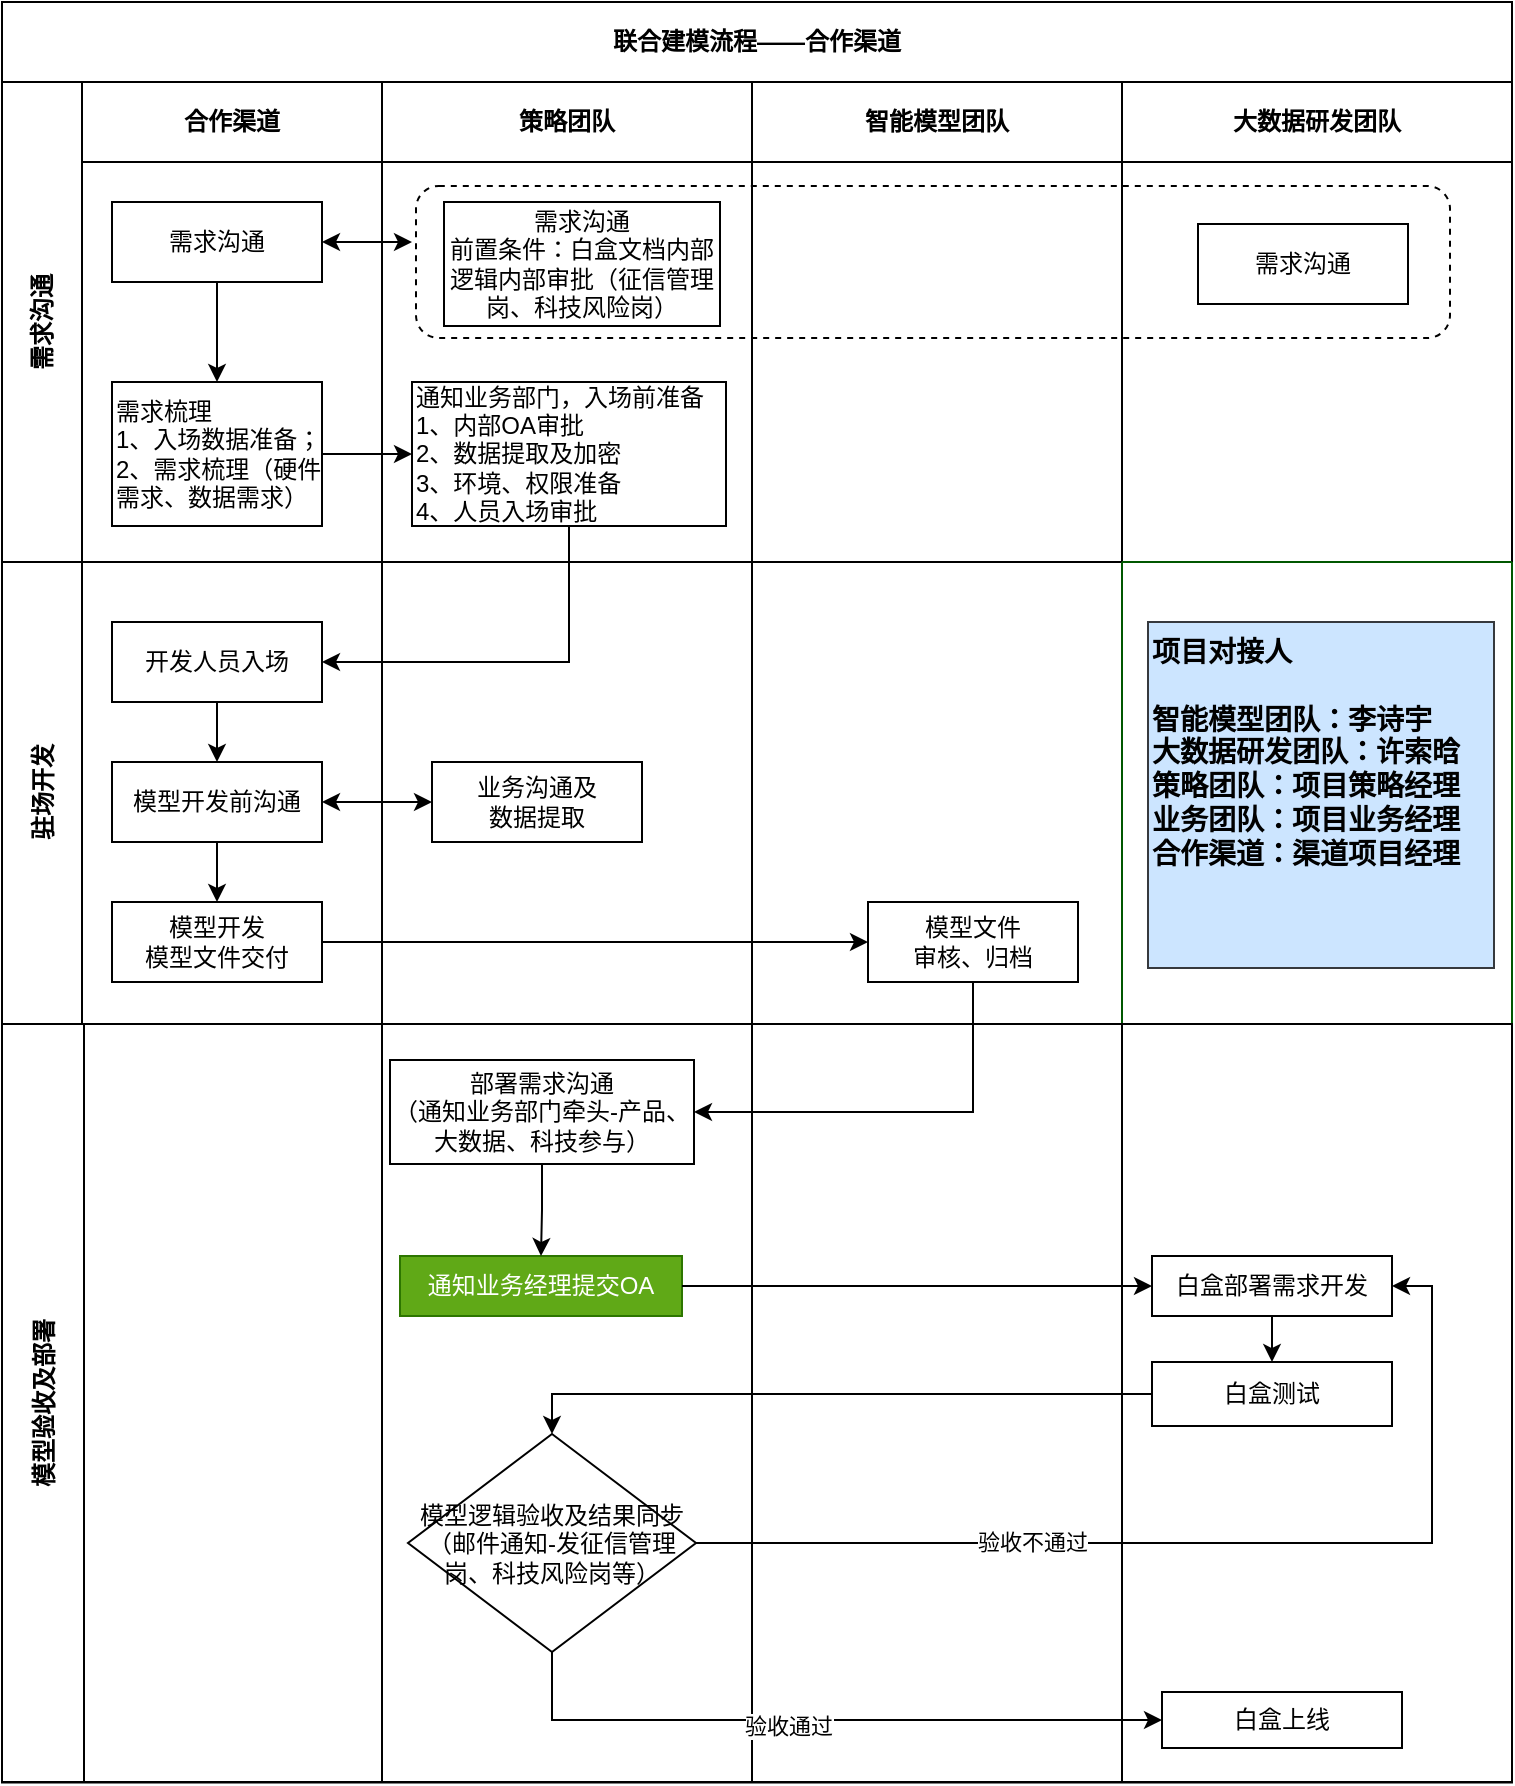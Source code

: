 <mxfile version="14.1.8" type="github" pages="2">
  <diagram id="9hgJzYPC9zcKJ9RrrAMs" name="合作渠道">
    <mxGraphModel dx="1117" dy="847" grid="0" gridSize="10" guides="1" tooltips="1" connect="1" arrows="1" fold="1" page="1" pageScale="1" pageWidth="827" pageHeight="1169" math="0" shadow="0">
      <root>
        <mxCell id="0" />
        <mxCell id="1" parent="0" />
        <mxCell id="ArWcl9WuuMD1pLtWOAH9-17" value="联合建模流程——合作渠道" style="shape=table;childLayout=tableLayout;rowLines=0;columnLines=0;startSize=40;html=1;whiteSpace=wrap;collapsible=0;recursiveResize=0;expand=0;pointerEvents=0;fontStyle=1;align=center;shadow=0;" parent="1" vertex="1">
          <mxGeometry x="36" y="31" width="755.0" height="890.21" as="geometry" />
        </mxCell>
        <mxCell id="ArWcl9WuuMD1pLtWOAH9-18" value="需求沟通" style="swimlane;horizontal=0;points=[[0,0.5],[1,0.5]];portConstraint=eastwest;startSize=40;html=1;whiteSpace=wrap;collapsible=0;recursiveResize=0;expand=0;pointerEvents=0;fontStyle=1" parent="ArWcl9WuuMD1pLtWOAH9-17" vertex="1">
          <mxGeometry y="40" width="755.0" height="240" as="geometry" />
        </mxCell>
        <mxCell id="ArWcl9WuuMD1pLtWOAH9-19" value="合作渠道" style="swimlane;connectable=0;startSize=40;html=1;whiteSpace=wrap;collapsible=0;recursiveResize=0;expand=0;pointerEvents=0;align=center;" parent="ArWcl9WuuMD1pLtWOAH9-18" vertex="1">
          <mxGeometry x="40" width="150" height="240" as="geometry" />
        </mxCell>
        <mxCell id="ArWcl9WuuMD1pLtWOAH9-33" value="需求沟通" style="rounded=0;whiteSpace=wrap;html=1;" parent="ArWcl9WuuMD1pLtWOAH9-19" vertex="1">
          <mxGeometry x="15" y="60" width="105" height="40" as="geometry" />
        </mxCell>
        <mxCell id="ArWcl9WuuMD1pLtWOAH9-39" value="需求梳理&lt;br&gt;1、入场数据准备；&lt;br&gt;2、需求梳理（硬件需求、数据需求）" style="rounded=0;whiteSpace=wrap;html=1;align=left;" parent="ArWcl9WuuMD1pLtWOAH9-19" vertex="1">
          <mxGeometry x="15" y="150" width="105" height="72" as="geometry" />
        </mxCell>
        <mxCell id="ArWcl9WuuMD1pLtWOAH9-40" value="" style="edgeStyle=orthogonalEdgeStyle;rounded=0;orthogonalLoop=1;jettySize=auto;html=1;" parent="ArWcl9WuuMD1pLtWOAH9-19" source="ArWcl9WuuMD1pLtWOAH9-33" target="ArWcl9WuuMD1pLtWOAH9-39" edge="1">
          <mxGeometry relative="1" as="geometry" />
        </mxCell>
        <mxCell id="ArWcl9WuuMD1pLtWOAH9-20" value="策略团队" style="swimlane;connectable=0;startSize=40;html=1;whiteSpace=wrap;collapsible=0;recursiveResize=0;expand=0;pointerEvents=0;" parent="ArWcl9WuuMD1pLtWOAH9-18" vertex="1">
          <mxGeometry x="190" width="185" height="240" as="geometry" />
        </mxCell>
        <mxCell id="FxyRJ-bh_BtQ1zD9YqAB-1" value="" style="rounded=1;whiteSpace=wrap;html=1;shadow=0;dashed=1;gradientColor=none;fontFamily=Helvetica;fontSize=14;fontColor=#000000;align=left;" vertex="1" parent="ArWcl9WuuMD1pLtWOAH9-20">
          <mxGeometry x="17" y="52" width="517" height="76" as="geometry" />
        </mxCell>
        <mxCell id="ArWcl9WuuMD1pLtWOAH9-34" value="需求沟通&lt;br&gt;前置条件：白盒文档内部逻辑内部审批（征信管理岗、科技风险岗）" style="whiteSpace=wrap;html=1;rounded=0;" parent="ArWcl9WuuMD1pLtWOAH9-20" vertex="1">
          <mxGeometry x="31" y="60" width="138" height="62" as="geometry" />
        </mxCell>
        <mxCell id="ArWcl9WuuMD1pLtWOAH9-38" value="" style="endArrow=classic;startArrow=classic;html=1;exitX=1;exitY=0.5;exitDx=0;exitDy=0;" parent="ArWcl9WuuMD1pLtWOAH9-20" source="ArWcl9WuuMD1pLtWOAH9-33" edge="1">
          <mxGeometry width="50" height="50" relative="1" as="geometry">
            <mxPoint x="-35" y="130" as="sourcePoint" />
            <mxPoint x="15" y="80" as="targetPoint" />
          </mxGeometry>
        </mxCell>
        <mxCell id="ArWcl9WuuMD1pLtWOAH9-41" value="通知业务部门，&lt;span&gt;入场前准备&lt;/span&gt;&lt;br&gt;&lt;span&gt;1、内部OA审批&lt;/span&gt;&lt;br&gt;&lt;span&gt;2、数据提取及加密&lt;/span&gt;&lt;br&gt;&lt;span&gt;3、环境、权限准备&lt;/span&gt;&lt;br&gt;&lt;span&gt;4、人员入场审批&lt;/span&gt;" style="whiteSpace=wrap;html=1;rounded=0;align=left;" parent="ArWcl9WuuMD1pLtWOAH9-20" vertex="1">
          <mxGeometry x="15" y="150" width="157" height="72" as="geometry" />
        </mxCell>
        <mxCell id="ArWcl9WuuMD1pLtWOAH9-21" value="智能模型团队" style="swimlane;connectable=0;startSize=40;html=1;whiteSpace=wrap;collapsible=0;recursiveResize=0;expand=0;pointerEvents=0;" parent="ArWcl9WuuMD1pLtWOAH9-18" vertex="1">
          <mxGeometry x="375" width="185" height="240" as="geometry" />
        </mxCell>
        <mxCell id="ArWcl9WuuMD1pLtWOAH9-30" value="大数据研发团队" style="swimlane;connectable=0;startSize=40;html=1;whiteSpace=wrap;collapsible=0;recursiveResize=0;expand=0;pointerEvents=0;" parent="ArWcl9WuuMD1pLtWOAH9-18" vertex="1">
          <mxGeometry x="560" width="195" height="240" as="geometry" />
        </mxCell>
        <mxCell id="9e1XwgpvldFnGJJ7p9tm-1" value="需求沟通" style="rounded=0;whiteSpace=wrap;html=1;" vertex="1" parent="ArWcl9WuuMD1pLtWOAH9-30">
          <mxGeometry x="38" y="71" width="105" height="40" as="geometry" />
        </mxCell>
        <mxCell id="8gD1_Wheg0cguftqdnpY-1" style="edgeStyle=orthogonalEdgeStyle;rounded=0;orthogonalLoop=1;jettySize=auto;html=1;exitX=1;exitY=0.5;exitDx=0;exitDy=0;entryX=0;entryY=0.5;entryDx=0;entryDy=0;" parent="ArWcl9WuuMD1pLtWOAH9-18" source="ArWcl9WuuMD1pLtWOAH9-39" target="ArWcl9WuuMD1pLtWOAH9-41" edge="1">
          <mxGeometry relative="1" as="geometry" />
        </mxCell>
        <mxCell id="ArWcl9WuuMD1pLtWOAH9-22" value="驻场开发" style="swimlane;horizontal=0;points=[[0,0.5],[1,0.5]];portConstraint=eastwest;startSize=40;html=1;whiteSpace=wrap;collapsible=0;recursiveResize=0;expand=0;pointerEvents=0;" parent="ArWcl9WuuMD1pLtWOAH9-17" vertex="1">
          <mxGeometry y="280" width="755.0" height="231" as="geometry" />
        </mxCell>
        <mxCell id="ArWcl9WuuMD1pLtWOAH9-23" value="" style="swimlane;connectable=0;startSize=0;html=1;whiteSpace=wrap;collapsible=0;recursiveResize=0;expand=0;pointerEvents=0;" parent="ArWcl9WuuMD1pLtWOAH9-22" vertex="1">
          <mxGeometry x="40" width="150" height="231" as="geometry" />
        </mxCell>
        <mxCell id="ArWcl9WuuMD1pLtWOAH9-44" value="开发人员入场" style="rounded=0;whiteSpace=wrap;html=1;" parent="ArWcl9WuuMD1pLtWOAH9-23" vertex="1">
          <mxGeometry x="15" y="30" width="105" height="40" as="geometry" />
        </mxCell>
        <mxCell id="ArWcl9WuuMD1pLtWOAH9-46" value="模型开发前沟通" style="rounded=0;whiteSpace=wrap;html=1;" parent="ArWcl9WuuMD1pLtWOAH9-23" vertex="1">
          <mxGeometry x="15" y="100" width="105" height="40" as="geometry" />
        </mxCell>
        <mxCell id="ArWcl9WuuMD1pLtWOAH9-47" value="" style="edgeStyle=orthogonalEdgeStyle;rounded=0;orthogonalLoop=1;jettySize=auto;html=1;" parent="ArWcl9WuuMD1pLtWOAH9-23" source="ArWcl9WuuMD1pLtWOAH9-44" target="ArWcl9WuuMD1pLtWOAH9-46" edge="1">
          <mxGeometry relative="1" as="geometry" />
        </mxCell>
        <mxCell id="ArWcl9WuuMD1pLtWOAH9-51" value="模型开发&lt;br&gt;模型文件交付" style="rounded=0;whiteSpace=wrap;html=1;" parent="ArWcl9WuuMD1pLtWOAH9-23" vertex="1">
          <mxGeometry x="15" y="170" width="105" height="40" as="geometry" />
        </mxCell>
        <mxCell id="ArWcl9WuuMD1pLtWOAH9-52" value="" style="edgeStyle=orthogonalEdgeStyle;rounded=0;orthogonalLoop=1;jettySize=auto;html=1;" parent="ArWcl9WuuMD1pLtWOAH9-23" source="ArWcl9WuuMD1pLtWOAH9-46" target="ArWcl9WuuMD1pLtWOAH9-51" edge="1">
          <mxGeometry relative="1" as="geometry" />
        </mxCell>
        <mxCell id="vp-XhyvQF6kYAxbwb8Vp-2" value="" style="endArrow=classic;startArrow=classic;html=1;entryX=0;entryY=0.5;entryDx=0;entryDy=0;" parent="ArWcl9WuuMD1pLtWOAH9-23" target="ArWcl9WuuMD1pLtWOAH9-48" edge="1">
          <mxGeometry width="50" height="50" relative="1" as="geometry">
            <mxPoint x="120" y="120" as="sourcePoint" />
            <mxPoint x="162.5" y="121.5" as="targetPoint" />
          </mxGeometry>
        </mxCell>
        <mxCell id="ArWcl9WuuMD1pLtWOAH9-24" value="" style="swimlane;connectable=0;startSize=0;html=1;whiteSpace=wrap;collapsible=0;recursiveResize=0;expand=0;pointerEvents=0;" parent="ArWcl9WuuMD1pLtWOAH9-22" vertex="1">
          <mxGeometry x="190" width="185" height="231" as="geometry" />
        </mxCell>
        <mxCell id="ArWcl9WuuMD1pLtWOAH9-48" value="业务沟通及&lt;br&gt;数据提取" style="rounded=0;whiteSpace=wrap;html=1;" parent="ArWcl9WuuMD1pLtWOAH9-24" vertex="1">
          <mxGeometry x="25" y="100" width="105" height="40" as="geometry" />
        </mxCell>
        <mxCell id="ArWcl9WuuMD1pLtWOAH9-25" value="" style="swimlane;connectable=0;startSize=0;html=1;whiteSpace=wrap;collapsible=0;recursiveResize=0;expand=0;pointerEvents=0;" parent="ArWcl9WuuMD1pLtWOAH9-22" vertex="1">
          <mxGeometry x="375" width="185" height="231" as="geometry" />
        </mxCell>
        <mxCell id="wQqKM7klkEryC-xwEKy5-1" value="模型文件&lt;br&gt;审核、归档" style="rounded=0;whiteSpace=wrap;html=1;" vertex="1" parent="ArWcl9WuuMD1pLtWOAH9-25">
          <mxGeometry x="58" y="170" width="105" height="40" as="geometry" />
        </mxCell>
        <mxCell id="ArWcl9WuuMD1pLtWOAH9-31" style="swimlane;connectable=0;startSize=0;html=1;whiteSpace=wrap;collapsible=0;recursiveResize=0;expand=0;pointerEvents=0;align=left;fillColor=#008a00;strokeColor=#005700;fontColor=#ffffff;" parent="ArWcl9WuuMD1pLtWOAH9-22" vertex="1">
          <mxGeometry x="560" width="195" height="231" as="geometry" />
        </mxCell>
        <mxCell id="zKAwyneNhnGdgwdy4VWT-1" value="项目对接人&lt;br&gt;&lt;br&gt;智能模型团队：李诗宇&lt;br&gt;大数据研发团队：许索晗&lt;br&gt;策略团队：项目策略经理&lt;br style=&quot;font-size: 14px&quot;&gt;业务团队：项目业务经理&lt;br&gt;合作渠道：渠道项目经理" style="whiteSpace=wrap;html=1;aspect=fixed;align=left;verticalAlign=top;fontSize=14;fillColor=#cce5ff;strokeColor=#36393d;fontStyle=1;fontFamily=Helvetica;" vertex="1" parent="ArWcl9WuuMD1pLtWOAH9-31">
          <mxGeometry x="13" y="30" width="173" height="173" as="geometry" />
        </mxCell>
        <mxCell id="wQqKM7klkEryC-xwEKy5-2" value="" style="edgeStyle=orthogonalEdgeStyle;rounded=0;orthogonalLoop=1;jettySize=auto;html=1;" edge="1" parent="ArWcl9WuuMD1pLtWOAH9-22" source="ArWcl9WuuMD1pLtWOAH9-51" target="wQqKM7klkEryC-xwEKy5-1">
          <mxGeometry relative="1" as="geometry" />
        </mxCell>
        <mxCell id="ArWcl9WuuMD1pLtWOAH9-26" value="模型验收及部署" style="swimlane;horizontal=0;points=[[0,0.5],[1,0.5]];portConstraint=eastwest;startSize=41;html=1;whiteSpace=wrap;collapsible=0;recursiveResize=0;expand=0;pointerEvents=0;" parent="ArWcl9WuuMD1pLtWOAH9-17" vertex="1">
          <mxGeometry y="511" width="755.0" height="379" as="geometry" />
        </mxCell>
        <mxCell id="ArWcl9WuuMD1pLtWOAH9-27" value="" style="swimlane;connectable=0;startSize=0;html=1;whiteSpace=wrap;collapsible=0;recursiveResize=0;expand=0;pointerEvents=0;" parent="ArWcl9WuuMD1pLtWOAH9-26" vertex="1">
          <mxGeometry x="41" width="149" height="379" as="geometry" />
        </mxCell>
        <mxCell id="ArWcl9WuuMD1pLtWOAH9-28" value="" style="swimlane;connectable=0;startSize=0;html=1;whiteSpace=wrap;collapsible=0;recursiveResize=0;expand=0;pointerEvents=0;" parent="ArWcl9WuuMD1pLtWOAH9-26" vertex="1">
          <mxGeometry x="190" width="185" height="379" as="geometry" />
        </mxCell>
        <mxCell id="YY8DEFkTCSWvvJFTgVmC-1" value="通知业务经理提交OA" style="whiteSpace=wrap;html=1;rounded=0;fillColor=#60a917;strokeColor=#2D7600;fontColor=#ffffff;" parent="ArWcl9WuuMD1pLtWOAH9-28" vertex="1">
          <mxGeometry x="9" y="116" width="141" height="30" as="geometry" />
        </mxCell>
        <mxCell id="VrXUd9B--ijc8_T5kiMZ-1" value="模型逻辑验收及结果同步（邮件通知-发征信管理岗、科技风险岗等）" style="rhombus;whiteSpace=wrap;html=1;align=center;" parent="ArWcl9WuuMD1pLtWOAH9-28" vertex="1">
          <mxGeometry x="13" y="205" width="144" height="109" as="geometry" />
        </mxCell>
        <mxCell id="wQqKM7klkEryC-xwEKy5-5" style="edgeStyle=orthogonalEdgeStyle;rounded=0;orthogonalLoop=1;jettySize=auto;html=1;" edge="1" parent="ArWcl9WuuMD1pLtWOAH9-28" source="wQqKM7klkEryC-xwEKy5-3" target="YY8DEFkTCSWvvJFTgVmC-1">
          <mxGeometry relative="1" as="geometry" />
        </mxCell>
        <mxCell id="wQqKM7klkEryC-xwEKy5-3" value="部署需求沟通&lt;br&gt;（通知业务部门牵头-产品、大数据、科技参与）" style="rounded=0;whiteSpace=wrap;html=1;" vertex="1" parent="ArWcl9WuuMD1pLtWOAH9-28">
          <mxGeometry x="4" y="18" width="152" height="52" as="geometry" />
        </mxCell>
        <mxCell id="ArWcl9WuuMD1pLtWOAH9-29" value="" style="swimlane;connectable=0;startSize=0;html=1;whiteSpace=wrap;collapsible=0;recursiveResize=0;expand=0;pointerEvents=0;" parent="ArWcl9WuuMD1pLtWOAH9-26" vertex="1">
          <mxGeometry x="375" width="185" height="379" as="geometry" />
        </mxCell>
        <mxCell id="ArWcl9WuuMD1pLtWOAH9-32" style="swimlane;connectable=0;startSize=0;html=1;whiteSpace=wrap;collapsible=0;recursiveResize=0;expand=0;pointerEvents=0;" parent="ArWcl9WuuMD1pLtWOAH9-26" vertex="1">
          <mxGeometry x="560" width="195" height="379" as="geometry" />
        </mxCell>
        <mxCell id="ArWcl9WuuMD1pLtWOAH9-61" value="白盒部署需求开发" style="whiteSpace=wrap;html=1;rounded=0;" parent="ArWcl9WuuMD1pLtWOAH9-32" vertex="1">
          <mxGeometry x="15" y="116" width="120" height="30" as="geometry" />
        </mxCell>
        <mxCell id="ArWcl9WuuMD1pLtWOAH9-63" value="白盒测试&lt;br&gt;" style="whiteSpace=wrap;html=1;rounded=0;" parent="ArWcl9WuuMD1pLtWOAH9-32" vertex="1">
          <mxGeometry x="15" y="169" width="120" height="32" as="geometry" />
        </mxCell>
        <mxCell id="ArWcl9WuuMD1pLtWOAH9-64" value="" style="edgeStyle=orthogonalEdgeStyle;rounded=0;orthogonalLoop=1;jettySize=auto;html=1;" parent="ArWcl9WuuMD1pLtWOAH9-32" source="ArWcl9WuuMD1pLtWOAH9-61" target="ArWcl9WuuMD1pLtWOAH9-63" edge="1">
          <mxGeometry relative="1" as="geometry" />
        </mxCell>
        <mxCell id="ArWcl9WuuMD1pLtWOAH9-67" value="白盒上线" style="whiteSpace=wrap;html=1;rounded=0;" parent="ArWcl9WuuMD1pLtWOAH9-32" vertex="1">
          <mxGeometry x="20" y="334" width="120" height="28" as="geometry" />
        </mxCell>
        <mxCell id="ArWcl9WuuMD1pLtWOAH9-62" value="" style="edgeStyle=orthogonalEdgeStyle;rounded=0;orthogonalLoop=1;jettySize=auto;html=1;entryX=0;entryY=0.5;entryDx=0;entryDy=0;exitX=1;exitY=0.5;exitDx=0;exitDy=0;" parent="ArWcl9WuuMD1pLtWOAH9-26" source="YY8DEFkTCSWvvJFTgVmC-1" target="ArWcl9WuuMD1pLtWOAH9-61" edge="1">
          <mxGeometry relative="1" as="geometry">
            <mxPoint x="334" y="150" as="sourcePoint" />
          </mxGeometry>
        </mxCell>
        <mxCell id="iTxdWwxeY5So2gBj8Yz0-4" style="edgeStyle=orthogonalEdgeStyle;rounded=0;orthogonalLoop=1;jettySize=auto;html=1;entryX=0;entryY=0.5;entryDx=0;entryDy=0;exitX=0.5;exitY=1;exitDx=0;exitDy=0;" parent="ArWcl9WuuMD1pLtWOAH9-26" source="VrXUd9B--ijc8_T5kiMZ-1" target="ArWcl9WuuMD1pLtWOAH9-67" edge="1">
          <mxGeometry relative="1" as="geometry">
            <mxPoint x="407.5" y="312" as="sourcePoint" />
          </mxGeometry>
        </mxCell>
        <mxCell id="iTxdWwxeY5So2gBj8Yz0-7" value="验收通过" style="edgeLabel;html=1;align=center;verticalAlign=middle;resizable=0;points=[];" parent="iTxdWwxeY5So2gBj8Yz0-4" vertex="1" connectable="0">
          <mxGeometry x="-0.106" y="-3" relative="1" as="geometry">
            <mxPoint as="offset" />
          </mxGeometry>
        </mxCell>
        <mxCell id="iTxdWwxeY5So2gBj8Yz0-5" style="edgeStyle=orthogonalEdgeStyle;rounded=0;orthogonalLoop=1;jettySize=auto;html=1;exitX=1;exitY=0.5;exitDx=0;exitDy=0;entryX=1;entryY=0.5;entryDx=0;entryDy=0;" parent="ArWcl9WuuMD1pLtWOAH9-26" source="VrXUd9B--ijc8_T5kiMZ-1" target="ArWcl9WuuMD1pLtWOAH9-61" edge="1">
          <mxGeometry relative="1" as="geometry" />
        </mxCell>
        <mxCell id="iTxdWwxeY5So2gBj8Yz0-6" value="验收不通过" style="edgeLabel;html=1;align=center;verticalAlign=middle;resizable=0;points=[];" parent="iTxdWwxeY5So2gBj8Yz0-5" vertex="1" connectable="0">
          <mxGeometry x="-0.349" y="1" relative="1" as="geometry">
            <mxPoint as="offset" />
          </mxGeometry>
        </mxCell>
        <mxCell id="xfbGO9hfJ4AJTa00Cf4j-1" style="edgeStyle=orthogonalEdgeStyle;rounded=0;orthogonalLoop=1;jettySize=auto;html=1;entryX=0.5;entryY=0;entryDx=0;entryDy=0;fontFamily=Helvetica;fontSize=14;fontColor=#000000;" edge="1" parent="ArWcl9WuuMD1pLtWOAH9-26" source="ArWcl9WuuMD1pLtWOAH9-63" target="VrXUd9B--ijc8_T5kiMZ-1">
          <mxGeometry relative="1" as="geometry" />
        </mxCell>
        <mxCell id="vp-XhyvQF6kYAxbwb8Vp-1" style="edgeStyle=orthogonalEdgeStyle;rounded=0;orthogonalLoop=1;jettySize=auto;html=1;exitX=0.5;exitY=1;exitDx=0;exitDy=0;entryX=1;entryY=0.5;entryDx=0;entryDy=0;" parent="ArWcl9WuuMD1pLtWOAH9-17" source="ArWcl9WuuMD1pLtWOAH9-41" target="ArWcl9WuuMD1pLtWOAH9-44" edge="1">
          <mxGeometry relative="1" as="geometry" />
        </mxCell>
        <mxCell id="ArWcl9WuuMD1pLtWOAH9-54" value="" style="edgeStyle=orthogonalEdgeStyle;rounded=0;orthogonalLoop=1;jettySize=auto;html=1;exitX=0.5;exitY=1;exitDx=0;exitDy=0;entryX=1;entryY=0.5;entryDx=0;entryDy=0;" parent="ArWcl9WuuMD1pLtWOAH9-17" source="wQqKM7klkEryC-xwEKy5-1" target="wQqKM7klkEryC-xwEKy5-3" edge="1">
          <mxGeometry relative="1" as="geometry">
            <mxPoint x="255" y="680" as="targetPoint" />
          </mxGeometry>
        </mxCell>
      </root>
    </mxGraphModel>
  </diagram>
  <diagram name="三方" id="86PxQM58uB2Q3ptGZd8X">
    <mxGraphModel dx="1452" dy="738" grid="0" gridSize="10" guides="1" tooltips="1" connect="1" arrows="1" fold="1" page="1" pageScale="1" pageWidth="827" pageHeight="1169" math="0" shadow="0">
      <root>
        <mxCell id="wBUEtHGvzGpiYf_AuA1c-0" />
        <mxCell id="wBUEtHGvzGpiYf_AuA1c-1" parent="wBUEtHGvzGpiYf_AuA1c-0" />
        <mxCell id="wBUEtHGvzGpiYf_AuA1c-2" value="联合建模流程——三方数据" style="shape=table;childLayout=tableLayout;rowLines=0;columnLines=0;startSize=40;html=1;whiteSpace=wrap;collapsible=0;recursiveResize=0;expand=0;pointerEvents=0;fontStyle=1;align=center;" parent="wBUEtHGvzGpiYf_AuA1c-1" vertex="1">
          <mxGeometry x="28" y="19" width="780.5" height="1093.721" as="geometry" />
        </mxCell>
        <mxCell id="wBUEtHGvzGpiYf_AuA1c-3" value="需求沟通" style="swimlane;horizontal=0;points=[[0,0.5],[1,0.5]];portConstraint=eastwest;startSize=40;html=1;whiteSpace=wrap;collapsible=0;recursiveResize=0;expand=0;pointerEvents=0;fontStyle=1" parent="wBUEtHGvzGpiYf_AuA1c-2" vertex="1">
          <mxGeometry y="40" width="780.5" height="232" as="geometry" />
        </mxCell>
        <mxCell id="wBUEtHGvzGpiYf_AuA1c-4" value="三方数据" style="swimlane;connectable=0;startSize=40;html=1;whiteSpace=wrap;collapsible=0;recursiveResize=0;expand=0;pointerEvents=0;" parent="wBUEtHGvzGpiYf_AuA1c-3" vertex="1">
          <mxGeometry x="40" width="167" height="232" as="geometry" />
        </mxCell>
        <mxCell id="wBUEtHGvzGpiYf_AuA1c-5" value="需求沟通" style="rounded=0;whiteSpace=wrap;html=1;" parent="wBUEtHGvzGpiYf_AuA1c-4" vertex="1">
          <mxGeometry x="15" y="60" width="129" height="40" as="geometry" />
        </mxCell>
        <mxCell id="wBUEtHGvzGpiYf_AuA1c-6" value="需求梳理&lt;br&gt;1、数据需求（数据量、数据字段、数据区间）&lt;br&gt;2、硬件要求（环境、系统配置）" style="rounded=0;whiteSpace=wrap;html=1;align=left;" parent="wBUEtHGvzGpiYf_AuA1c-4" vertex="1">
          <mxGeometry x="7.5" y="136" width="143.5" height="78" as="geometry" />
        </mxCell>
        <mxCell id="wBUEtHGvzGpiYf_AuA1c-7" value="" style="edgeStyle=orthogonalEdgeStyle;rounded=0;orthogonalLoop=1;jettySize=auto;html=1;" parent="wBUEtHGvzGpiYf_AuA1c-4" source="wBUEtHGvzGpiYf_AuA1c-5" target="wBUEtHGvzGpiYf_AuA1c-6" edge="1">
          <mxGeometry relative="1" as="geometry" />
        </mxCell>
        <mxCell id="wBUEtHGvzGpiYf_AuA1c-8" value="策略团队" style="swimlane;connectable=0;startSize=40;html=1;whiteSpace=wrap;collapsible=0;recursiveResize=0;expand=0;pointerEvents=0;" parent="wBUEtHGvzGpiYf_AuA1c-3" vertex="1">
          <mxGeometry x="207" width="204" height="232" as="geometry" />
        </mxCell>
        <mxCell id="wBUEtHGvzGpiYf_AuA1c-9" value="需求沟通&lt;br&gt;（确定建模样本、oot样本等）" style="whiteSpace=wrap;html=1;rounded=0;" parent="wBUEtHGvzGpiYf_AuA1c-8" vertex="1">
          <mxGeometry x="37" y="60" width="291" height="38" as="geometry" />
        </mxCell>
        <mxCell id="wBUEtHGvzGpiYf_AuA1c-11" value="入场前准备&lt;br&gt;1、内部OA审批&lt;br&gt;2、数据提取及加密&lt;br&gt;3、环境、权限准备&lt;br&gt;4、人员入场审批" style="whiteSpace=wrap;html=1;rounded=0;align=left;" parent="wBUEtHGvzGpiYf_AuA1c-8" vertex="1">
          <mxGeometry x="15" y="140" width="115" height="70" as="geometry" />
        </mxCell>
        <mxCell id="wBUEtHGvzGpiYf_AuA1c-13" value="智能模型团队" style="swimlane;connectable=0;startSize=40;html=1;whiteSpace=wrap;collapsible=0;recursiveResize=0;expand=0;pointerEvents=0;" parent="wBUEtHGvzGpiYf_AuA1c-3" vertex="1">
          <mxGeometry x="411" width="168" height="232" as="geometry" />
        </mxCell>
        <mxCell id="wBUEtHGvzGpiYf_AuA1c-14" value="大数据研发团队" style="swimlane;connectable=0;startSize=40;html=1;whiteSpace=wrap;collapsible=0;recursiveResize=0;expand=0;pointerEvents=0;" parent="wBUEtHGvzGpiYf_AuA1c-3" vertex="1">
          <mxGeometry x="579" width="202" height="232" as="geometry" />
        </mxCell>
        <mxCell id="oFUyrTTEhxWyp4quwp96-0" value="项目对接人&lt;br&gt;&lt;br style=&quot;font-size: 14px&quot;&gt;&lt;br style=&quot;font-size: 14px&quot;&gt;智能模型团队：李诗宇&lt;br style=&quot;font-size: 14px&quot;&gt;大数据研发团队：许索晗&lt;br&gt;策略团队：项目策略经理&lt;br&gt;三方数据：厂商项目经理" style="whiteSpace=wrap;html=1;aspect=fixed;align=left;verticalAlign=top;fontSize=14;fillColor=#cce5ff;strokeColor=#36393d;fontStyle=1" vertex="1" parent="wBUEtHGvzGpiYf_AuA1c-14">
          <mxGeometry x="15" y="52" width="175" height="175" as="geometry" />
        </mxCell>
        <mxCell id="GBaSO3VjDCnRQ0Q_XL8A-0" style="edgeStyle=orthogonalEdgeStyle;rounded=0;orthogonalLoop=1;jettySize=auto;html=1;exitX=1;exitY=0.5;exitDx=0;exitDy=0;entryX=0;entryY=0.5;entryDx=0;entryDy=0;" parent="wBUEtHGvzGpiYf_AuA1c-3" source="wBUEtHGvzGpiYf_AuA1c-6" target="wBUEtHGvzGpiYf_AuA1c-11" edge="1">
          <mxGeometry relative="1" as="geometry" />
        </mxCell>
        <mxCell id="wBUEtHGvzGpiYf_AuA1c-10" value="" style="endArrow=classic;startArrow=classic;html=1;exitX=1;exitY=0.5;exitDx=0;exitDy=0;" parent="wBUEtHGvzGpiYf_AuA1c-3" source="wBUEtHGvzGpiYf_AuA1c-5" edge="1" target="wBUEtHGvzGpiYf_AuA1c-9">
          <mxGeometry width="50" height="50" relative="1" as="geometry">
            <mxPoint x="172" y="130" as="sourcePoint" />
            <mxPoint x="222" y="80" as="targetPoint" />
          </mxGeometry>
        </mxCell>
        <mxCell id="wBUEtHGvzGpiYf_AuA1c-15" value="驻场开发" style="swimlane;horizontal=0;points=[[0,0.5],[1,0.5]];portConstraint=eastwest;startSize=40;html=1;whiteSpace=wrap;collapsible=0;recursiveResize=0;expand=0;pointerEvents=0;" parent="wBUEtHGvzGpiYf_AuA1c-2" vertex="1">
          <mxGeometry y="272" width="780.5" height="256" as="geometry" />
        </mxCell>
        <mxCell id="wBUEtHGvzGpiYf_AuA1c-16" value="" style="swimlane;connectable=0;startSize=0;html=1;whiteSpace=wrap;collapsible=0;recursiveResize=0;expand=0;pointerEvents=0;" parent="wBUEtHGvzGpiYf_AuA1c-15" vertex="1">
          <mxGeometry x="40" width="167" height="256" as="geometry" />
        </mxCell>
        <mxCell id="wBUEtHGvzGpiYf_AuA1c-17" value="开发人员入场" style="rounded=0;whiteSpace=wrap;html=1;" parent="wBUEtHGvzGpiYf_AuA1c-16" vertex="1">
          <mxGeometry x="15" y="17" width="105" height="40" as="geometry" />
        </mxCell>
        <mxCell id="eJqvJ1Li5Jl-So1H4Xrc-4" style="edgeStyle=orthogonalEdgeStyle;rounded=0;orthogonalLoop=1;jettySize=auto;html=1;exitX=0.5;exitY=1;exitDx=0;exitDy=0;entryX=0.5;entryY=0;entryDx=0;entryDy=0;" parent="wBUEtHGvzGpiYf_AuA1c-16" source="wBUEtHGvzGpiYf_AuA1c-18" target="eJqvJ1Li5Jl-So1H4Xrc-3" edge="1">
          <mxGeometry relative="1" as="geometry" />
        </mxCell>
        <mxCell id="wBUEtHGvzGpiYf_AuA1c-18" value="模型开发前沟通" style="rounded=0;whiteSpace=wrap;html=1;" parent="wBUEtHGvzGpiYf_AuA1c-16" vertex="1">
          <mxGeometry x="15" y="82" width="105" height="33" as="geometry" />
        </mxCell>
        <mxCell id="wBUEtHGvzGpiYf_AuA1c-19" value="" style="edgeStyle=orthogonalEdgeStyle;rounded=0;orthogonalLoop=1;jettySize=auto;html=1;" parent="wBUEtHGvzGpiYf_AuA1c-16" source="wBUEtHGvzGpiYf_AuA1c-17" target="wBUEtHGvzGpiYf_AuA1c-18" edge="1">
          <mxGeometry relative="1" as="geometry" />
        </mxCell>
        <mxCell id="wBUEtHGvzGpiYf_AuA1c-20" value="模型开发及&lt;br&gt;提交验收" style="rounded=0;whiteSpace=wrap;html=1;" parent="wBUEtHGvzGpiYf_AuA1c-16" vertex="1">
          <mxGeometry x="13" y="211" width="105" height="34" as="geometry" />
        </mxCell>
        <mxCell id="wBUEtHGvzGpiYf_AuA1c-59" value="" style="endArrow=classic;startArrow=classic;html=1;entryX=0;entryY=0.5;entryDx=0;entryDy=0;" parent="wBUEtHGvzGpiYf_AuA1c-16" target="wBUEtHGvzGpiYf_AuA1c-23" edge="1">
          <mxGeometry width="50" height="50" relative="1" as="geometry">
            <mxPoint x="120" y="101" as="sourcePoint" />
            <mxPoint x="170" y="52" as="targetPoint" />
          </mxGeometry>
        </mxCell>
        <mxCell id="eJqvJ1Li5Jl-So1H4Xrc-3" value="模型开发设计文档" style="rounded=0;whiteSpace=wrap;html=1;" parent="wBUEtHGvzGpiYf_AuA1c-16" vertex="1">
          <mxGeometry x="15" y="145" width="105" height="31" as="geometry" />
        </mxCell>
        <mxCell id="wBUEtHGvzGpiYf_AuA1c-22" value="" style="swimlane;connectable=0;startSize=0;html=1;whiteSpace=wrap;collapsible=0;recursiveResize=0;expand=0;pointerEvents=0;" parent="wBUEtHGvzGpiYf_AuA1c-15" vertex="1">
          <mxGeometry x="207" width="204" height="256" as="geometry" />
        </mxCell>
        <mxCell id="wBUEtHGvzGpiYf_AuA1c-23" value="业务数据沟通&lt;br&gt;及数据提取" style="rounded=0;whiteSpace=wrap;html=1;" parent="wBUEtHGvzGpiYf_AuA1c-22" vertex="1">
          <mxGeometry x="25" y="85" width="105" height="32" as="geometry" />
        </mxCell>
        <mxCell id="wBUEtHGvzGpiYf_AuA1c-24" value="" style="swimlane;connectable=0;startSize=0;html=1;whiteSpace=wrap;collapsible=0;recursiveResize=0;expand=0;pointerEvents=0;" parent="wBUEtHGvzGpiYf_AuA1c-15" vertex="1">
          <mxGeometry x="411" width="168" height="256" as="geometry" />
        </mxCell>
        <mxCell id="eJqvJ1Li5Jl-So1H4Xrc-6" value="模型开发&lt;br&gt;设计文档审查" style="rounded=0;whiteSpace=wrap;html=1;" parent="wBUEtHGvzGpiYf_AuA1c-24" vertex="1">
          <mxGeometry x="28" y="144" width="105" height="32" as="geometry" />
        </mxCell>
        <mxCell id="wBUEtHGvzGpiYf_AuA1c-26" style="swimlane;connectable=0;startSize=0;html=1;whiteSpace=wrap;collapsible=0;recursiveResize=0;expand=0;pointerEvents=0;" parent="wBUEtHGvzGpiYf_AuA1c-15" vertex="1">
          <mxGeometry x="579" width="202" height="256" as="geometry" />
        </mxCell>
        <mxCell id="eJqvJ1Li5Jl-So1H4Xrc-7" value="" style="edgeStyle=orthogonalEdgeStyle;rounded=0;orthogonalLoop=1;jettySize=auto;html=1;" parent="wBUEtHGvzGpiYf_AuA1c-15" source="eJqvJ1Li5Jl-So1H4Xrc-3" target="eJqvJ1Li5Jl-So1H4Xrc-6" edge="1">
          <mxGeometry relative="1" as="geometry" />
        </mxCell>
        <mxCell id="eJqvJ1Li5Jl-So1H4Xrc-5" style="edgeStyle=orthogonalEdgeStyle;rounded=0;orthogonalLoop=1;jettySize=auto;html=1;exitX=0.5;exitY=1;exitDx=0;exitDy=0;entryX=0.5;entryY=0;entryDx=0;entryDy=0;" parent="wBUEtHGvzGpiYf_AuA1c-15" source="eJqvJ1Li5Jl-So1H4Xrc-6" target="wBUEtHGvzGpiYf_AuA1c-20" edge="1">
          <mxGeometry relative="1" as="geometry">
            <Array as="points">
              <mxPoint x="491" y="196" />
              <mxPoint x="105" y="196" />
            </Array>
          </mxGeometry>
        </mxCell>
        <mxCell id="wBUEtHGvzGpiYf_AuA1c-29" value="模型验收及部署" style="swimlane;horizontal=0;points=[[0,0.5],[1,0.5]];portConstraint=eastwest;startSize=40;html=1;whiteSpace=wrap;collapsible=0;recursiveResize=0;expand=0;pointerEvents=0;" parent="wBUEtHGvzGpiYf_AuA1c-2" vertex="1">
          <mxGeometry y="528" width="780.5" height="566" as="geometry" />
        </mxCell>
        <mxCell id="wBUEtHGvzGpiYf_AuA1c-30" value="" style="swimlane;connectable=0;startSize=0;html=1;whiteSpace=wrap;collapsible=0;recursiveResize=0;expand=0;pointerEvents=0;" parent="wBUEtHGvzGpiYf_AuA1c-29" vertex="1">
          <mxGeometry x="40" width="167" height="566" as="geometry" />
        </mxCell>
        <mxCell id="wBUEtHGvzGpiYf_AuA1c-32" value="" style="swimlane;connectable=0;startSize=0;html=1;whiteSpace=wrap;collapsible=0;recursiveResize=0;expand=0;pointerEvents=0;" parent="wBUEtHGvzGpiYf_AuA1c-29" vertex="1">
          <mxGeometry x="207" width="204" height="566" as="geometry" />
        </mxCell>
        <mxCell id="wBUEtHGvzGpiYf_AuA1c-35" value="模型部署字段梳理" style="whiteSpace=wrap;html=1;rounded=0;" parent="wBUEtHGvzGpiYf_AuA1c-32" vertex="1">
          <mxGeometry x="42" y="241" width="120" height="30" as="geometry" />
        </mxCell>
        <mxCell id="4y4hdnK5pv2tNlUQ7OEp-0" value="监控报告&lt;br&gt;（首周）" style="whiteSpace=wrap;html=1;rounded=0;" vertex="1" parent="wBUEtHGvzGpiYf_AuA1c-32">
          <mxGeometry x="22" y="499" width="81" height="30" as="geometry" />
        </mxCell>
        <mxCell id="wBUEtHGvzGpiYf_AuA1c-39" value="" style="swimlane;connectable=0;startSize=0;html=1;whiteSpace=wrap;collapsible=0;recursiveResize=0;expand=0;pointerEvents=0;" parent="wBUEtHGvzGpiYf_AuA1c-29" vertex="1">
          <mxGeometry x="411" width="168" height="566" as="geometry" />
        </mxCell>
        <mxCell id="wBUEtHGvzGpiYf_AuA1c-25" value="模型验收评估&lt;br&gt;1、厂商模型报告评估&lt;br&gt;2、行员oot验证" style="rounded=0;whiteSpace=wrap;html=1;align=left;" parent="wBUEtHGvzGpiYf_AuA1c-39" vertex="1">
          <mxGeometry x="15" y="15" width="126" height="41" as="geometry" />
        </mxCell>
        <mxCell id="wBUEtHGvzGpiYf_AuA1c-63" value="" style="edgeStyle=orthogonalEdgeStyle;rounded=0;orthogonalLoop=1;jettySize=auto;html=1;entryX=0.5;entryY=0;entryDx=0;entryDy=0;" parent="wBUEtHGvzGpiYf_AuA1c-39" source="wBUEtHGvzGpiYf_AuA1c-25" target="mdDtG9LoGnWrL59QnnY7-2" edge="1">
          <mxGeometry relative="1" as="geometry">
            <mxPoint x="78.471" y="85.0" as="targetPoint" />
          </mxGeometry>
        </mxCell>
        <mxCell id="wBUEtHGvzGpiYf_AuA1c-65" value="模型上线&lt;br&gt;测试验收" style="rhombus;whiteSpace=wrap;html=1;align=center;" parent="wBUEtHGvzGpiYf_AuA1c-39" vertex="1">
          <mxGeometry x="-148" y="359" width="95" height="74" as="geometry" />
        </mxCell>
        <mxCell id="mdDtG9LoGnWrL59QnnY7-2" value="模型验收及结果邮件同步" style="rhombus;whiteSpace=wrap;html=1;align=center;" parent="wBUEtHGvzGpiYf_AuA1c-39" vertex="1">
          <mxGeometry x="38" y="96" width="80" height="61" as="geometry" />
        </mxCell>
        <mxCell id="wBUEtHGvzGpiYf_AuA1c-37" value="模型监控" style="whiteSpace=wrap;html=1;rounded=0;" parent="wBUEtHGvzGpiYf_AuA1c-39" vertex="1">
          <mxGeometry x="-50" y="499" width="81" height="30" as="geometry" />
        </mxCell>
        <mxCell id="mdDtG9LoGnWrL59QnnY7-4" value="终止/&lt;br&gt;重新开发" style="strokeWidth=2;html=1;shape=mxgraph.flowchart.terminator;whiteSpace=wrap;align=center;" parent="wBUEtHGvzGpiYf_AuA1c-39" vertex="1">
          <mxGeometry x="42.25" y="206" width="71.5" height="35" as="geometry" />
        </mxCell>
        <mxCell id="mdDtG9LoGnWrL59QnnY7-5" value="验收拒绝" style="edgeStyle=orthogonalEdgeStyle;rounded=0;orthogonalLoop=1;jettySize=auto;html=1;exitX=0.5;exitY=1;exitDx=0;exitDy=0;entryX=0.5;entryY=0;entryDx=0;entryDy=0;entryPerimeter=0;" parent="wBUEtHGvzGpiYf_AuA1c-39" source="mdDtG9LoGnWrL59QnnY7-2" target="mdDtG9LoGnWrL59QnnY7-4" edge="1">
          <mxGeometry relative="1" as="geometry" />
        </mxCell>
        <mxCell id="wBUEtHGvzGpiYf_AuA1c-41" style="swimlane;connectable=0;startSize=0;html=1;whiteSpace=wrap;collapsible=0;recursiveResize=0;expand=0;pointerEvents=0;" parent="wBUEtHGvzGpiYf_AuA1c-29" vertex="1">
          <mxGeometry x="579" width="202" height="566" as="geometry" />
        </mxCell>
        <mxCell id="wBUEtHGvzGpiYf_AuA1c-42" value="模型字段部署&lt;br&gt;需求开发" style="whiteSpace=wrap;html=1;rounded=0;" parent="wBUEtHGvzGpiYf_AuA1c-41" vertex="1">
          <mxGeometry x="17" y="240" width="120" height="30" as="geometry" />
        </mxCell>
        <mxCell id="wBUEtHGvzGpiYf_AuA1c-43" value="字段测试" style="whiteSpace=wrap;html=1;rounded=0;" parent="wBUEtHGvzGpiYf_AuA1c-41" vertex="1">
          <mxGeometry x="12" y="306" width="130" height="33" as="geometry" />
        </mxCell>
        <mxCell id="wBUEtHGvzGpiYf_AuA1c-44" value="" style="edgeStyle=orthogonalEdgeStyle;rounded=0;orthogonalLoop=1;jettySize=auto;html=1;" parent="wBUEtHGvzGpiYf_AuA1c-41" source="wBUEtHGvzGpiYf_AuA1c-42" target="wBUEtHGvzGpiYf_AuA1c-43" edge="1">
          <mxGeometry relative="1" as="geometry" />
        </mxCell>
        <mxCell id="wBUEtHGvzGpiYf_AuA1c-45" value="模型上线" style="whiteSpace=wrap;html=1;rounded=0;" parent="wBUEtHGvzGpiYf_AuA1c-41" vertex="1">
          <mxGeometry x="15" y="439" width="120" height="30" as="geometry" />
        </mxCell>
        <mxCell id="wBUEtHGvzGpiYf_AuA1c-48" value="" style="edgeStyle=orthogonalEdgeStyle;rounded=0;orthogonalLoop=1;jettySize=auto;html=1;entryX=0;entryY=0.5;entryDx=0;entryDy=0;exitX=0.5;exitY=1;exitDx=0;exitDy=0;" parent="wBUEtHGvzGpiYf_AuA1c-29" source="wBUEtHGvzGpiYf_AuA1c-65" target="wBUEtHGvzGpiYf_AuA1c-45" edge="1">
          <mxGeometry relative="1" as="geometry">
            <mxPoint x="320.5" y="450" as="sourcePoint" />
          </mxGeometry>
        </mxCell>
        <mxCell id="wBUEtHGvzGpiYf_AuA1c-70" value="验收通过" style="edgeLabel;html=1;align=center;verticalAlign=middle;resizable=0;points=[];" parent="wBUEtHGvzGpiYf_AuA1c-48" vertex="1" connectable="0">
          <mxGeometry x="-0.192" y="4" relative="1" as="geometry">
            <mxPoint x="1" as="offset" />
          </mxGeometry>
        </mxCell>
        <mxCell id="wBUEtHGvzGpiYf_AuA1c-49" value="" style="edgeStyle=orthogonalEdgeStyle;rounded=0;orthogonalLoop=1;jettySize=auto;html=1;exitX=0.558;exitY=1.022;exitDx=0;exitDy=0;exitPerimeter=0;entryX=1;entryY=0.5;entryDx=0;entryDy=0;" parent="wBUEtHGvzGpiYf_AuA1c-29" source="wBUEtHGvzGpiYf_AuA1c-45" target="wBUEtHGvzGpiYf_AuA1c-37" edge="1">
          <mxGeometry relative="1" as="geometry" />
        </mxCell>
        <mxCell id="GBaSO3VjDCnRQ0Q_XL8A-4" value="验收不通过" style="edgeStyle=orthogonalEdgeStyle;rounded=0;orthogonalLoop=1;jettySize=auto;html=1;entryX=1;entryY=0.5;entryDx=0;entryDy=0;exitX=1;exitY=0.5;exitDx=0;exitDy=0;" parent="wBUEtHGvzGpiYf_AuA1c-29" source="wBUEtHGvzGpiYf_AuA1c-65" target="wBUEtHGvzGpiYf_AuA1c-42" edge="1">
          <mxGeometry relative="1" as="geometry">
            <mxPoint x="472" y="294" as="sourcePoint" />
          </mxGeometry>
        </mxCell>
        <mxCell id="uuSMRH5WSLxOR4Zse8xK-1" value="" style="edgeStyle=orthogonalEdgeStyle;rounded=0;orthogonalLoop=1;jettySize=auto;html=1;entryX=0.5;entryY=0;entryDx=0;entryDy=0;" parent="wBUEtHGvzGpiYf_AuA1c-29" source="wBUEtHGvzGpiYf_AuA1c-43" target="wBUEtHGvzGpiYf_AuA1c-65" edge="1">
          <mxGeometry relative="1" as="geometry">
            <mxPoint x="370" y="321.471" as="targetPoint" />
          </mxGeometry>
        </mxCell>
        <mxCell id="mdDtG9LoGnWrL59QnnY7-6" value="验收通过" style="edgeStyle=orthogonalEdgeStyle;rounded=0;orthogonalLoop=1;jettySize=auto;html=1;exitX=0;exitY=0.5;exitDx=0;exitDy=0;" parent="wBUEtHGvzGpiYf_AuA1c-29" source="mdDtG9LoGnWrL59QnnY7-2" target="wBUEtHGvzGpiYf_AuA1c-35" edge="1">
          <mxGeometry relative="1" as="geometry" />
        </mxCell>
        <mxCell id="4y4hdnK5pv2tNlUQ7OEp-1" value="" style="edgeStyle=orthogonalEdgeStyle;rounded=0;orthogonalLoop=1;jettySize=auto;html=1;" edge="1" parent="wBUEtHGvzGpiYf_AuA1c-29" source="wBUEtHGvzGpiYf_AuA1c-37" target="4y4hdnK5pv2tNlUQ7OEp-0">
          <mxGeometry relative="1" as="geometry" />
        </mxCell>
        <mxCell id="YHK-oS3eHvVGuVH52ZJ2-0" style="edgeStyle=orthogonalEdgeStyle;rounded=0;orthogonalLoop=1;jettySize=auto;html=1;exitX=1;exitY=0.5;exitDx=0;exitDy=0;entryX=0;entryY=0.5;entryDx=0;entryDy=0;fontFamily=Helvetica;fontSize=14;fontColor=#000000;" edge="1" parent="wBUEtHGvzGpiYf_AuA1c-29" source="wBUEtHGvzGpiYf_AuA1c-35" target="wBUEtHGvzGpiYf_AuA1c-42">
          <mxGeometry relative="1" as="geometry" />
        </mxCell>
        <mxCell id="wBUEtHGvzGpiYf_AuA1c-57" style="edgeStyle=orthogonalEdgeStyle;rounded=0;orthogonalLoop=1;jettySize=auto;html=1;exitX=0.5;exitY=1;exitDx=0;exitDy=0;entryX=1;entryY=0.5;entryDx=0;entryDy=0;" parent="wBUEtHGvzGpiYf_AuA1c-2" source="wBUEtHGvzGpiYf_AuA1c-11" target="wBUEtHGvzGpiYf_AuA1c-17" edge="1">
          <mxGeometry relative="1" as="geometry" />
        </mxCell>
        <mxCell id="wBUEtHGvzGpiYf_AuA1c-28" value="" style="edgeStyle=orthogonalEdgeStyle;rounded=0;orthogonalLoop=1;jettySize=auto;html=1;" parent="wBUEtHGvzGpiYf_AuA1c-2" source="wBUEtHGvzGpiYf_AuA1c-20" target="wBUEtHGvzGpiYf_AuA1c-25" edge="1">
          <mxGeometry relative="1" as="geometry" />
        </mxCell>
      </root>
    </mxGraphModel>
  </diagram>
</mxfile>
